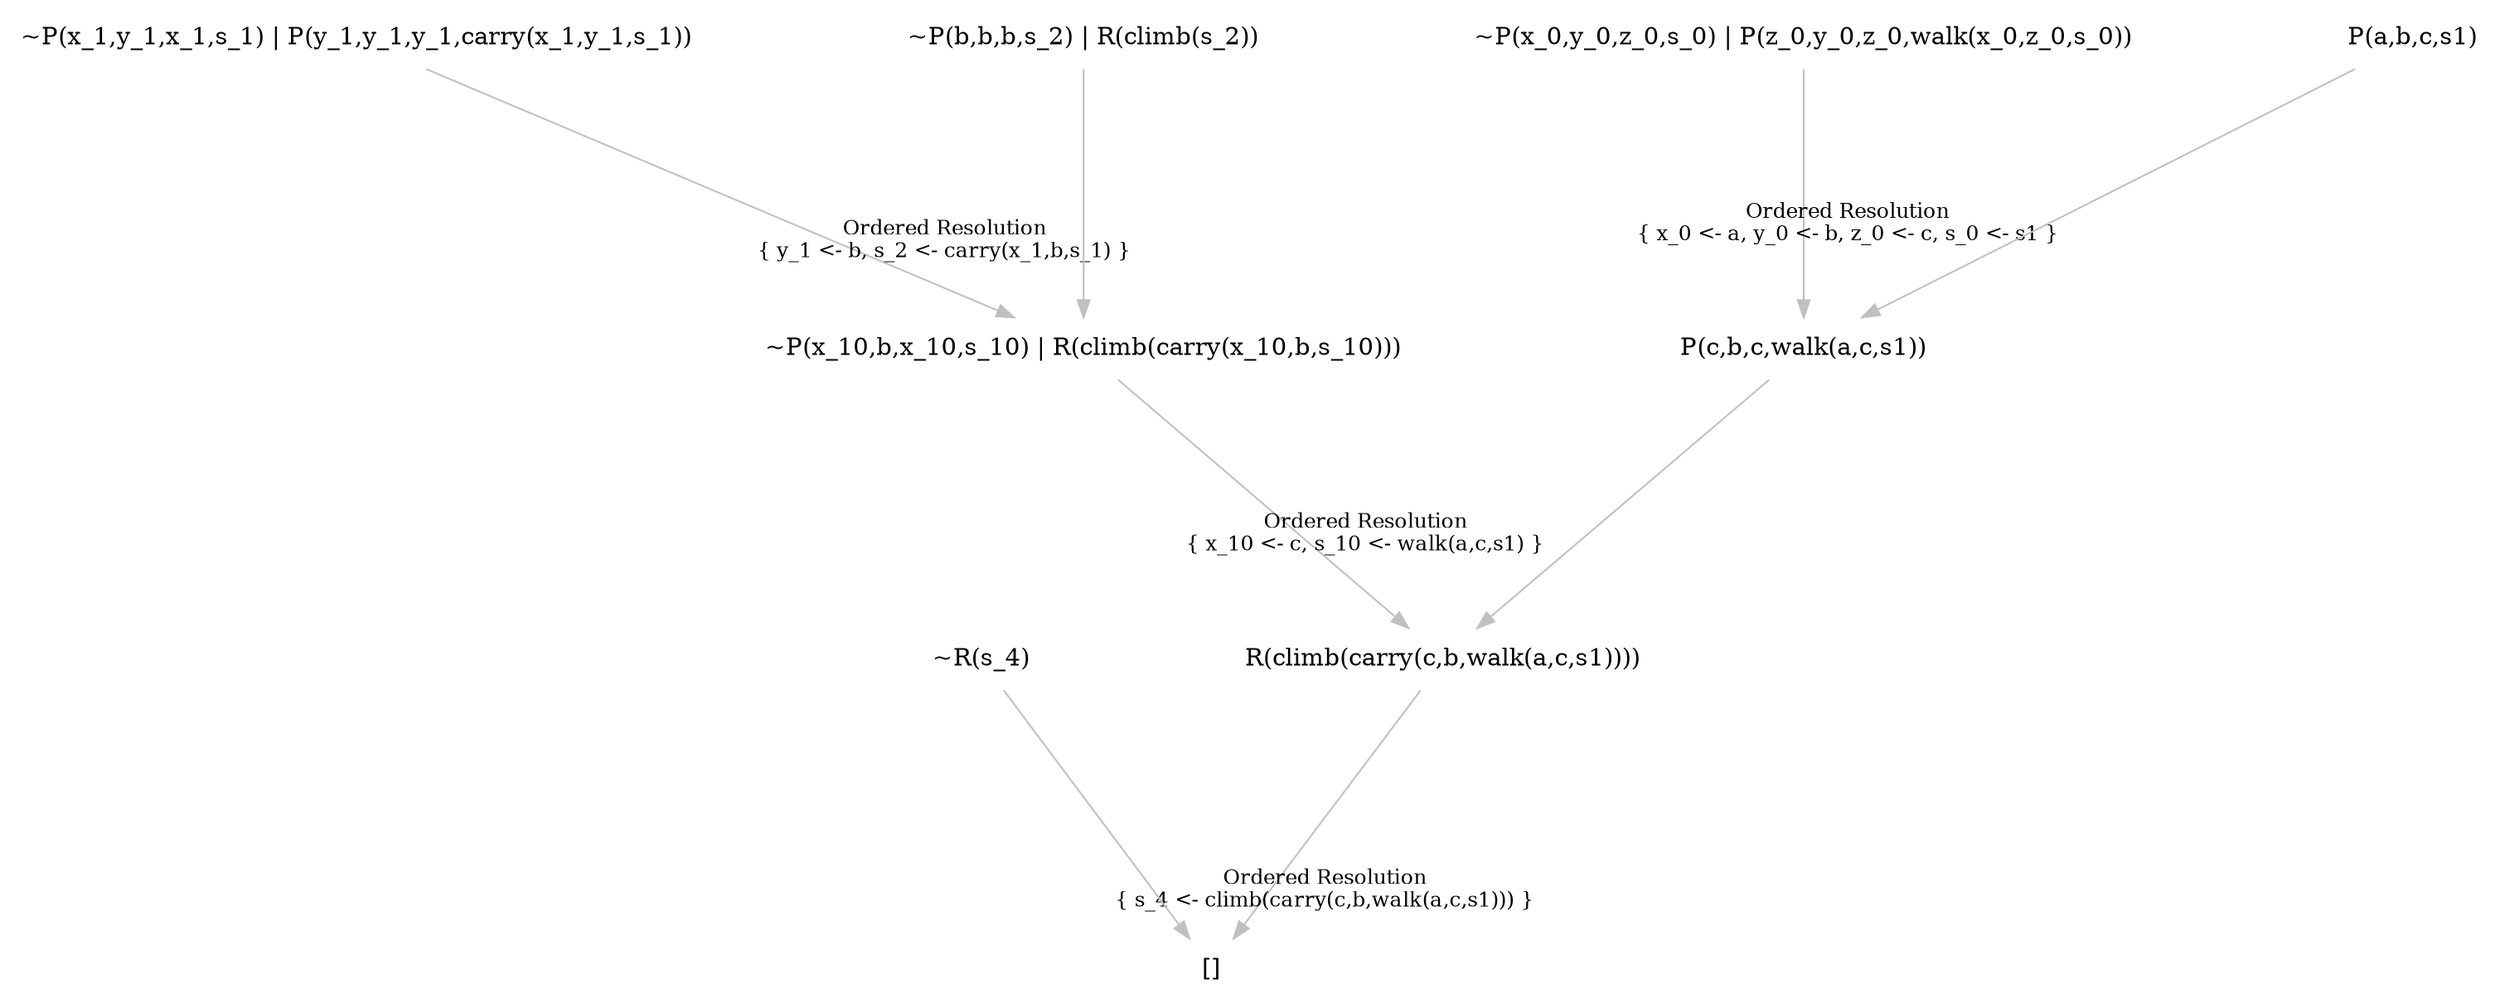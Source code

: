 digraph {
	nodesep="1.5"; ranksep=2;
	node [shape=plaintext];
	edge [color=gray];
	"R(climb(carry(c,b,walk(a,c,s1))))" -> "[]" [labelfontcolor=black,labelfontsize="12",headlabel="Ordered Resolution\n{ s_4 <- climb(carry(c,b,walk(a,c,s1))) }",labeldistance="6"];
	"~P(x_10,b,x_10,s_10) | R(climb(carry(x_10,b,s_10)))" -> "R(climb(carry(c,b,walk(a,c,s1))))" [labelfontcolor=black,labelfontsize="12",headlabel="Ordered Resolution\n{ x_10 <- c, s_10 <- walk(a,c,s1) }",labeldistance="6"];
	"~P(x_1,y_1,x_1,s_1) | P(y_1,y_1,y_1,carry(x_1,y_1,s_1))" -> "~P(x_10,b,x_10,s_10) | R(climb(carry(x_10,b,s_10)))" [labelfontcolor=black,labelfontsize="12",headlabel="Ordered Resolution\n{ y_1 <- b, s_2 <- carry(x_1,b,s_1) }",labeldistance="6"];
	"~P(b,b,b,s_2) | R(climb(s_2))" -> "~P(x_10,b,x_10,s_10) | R(climb(carry(x_10,b,s_10)))" ;
	"P(c,b,c,walk(a,c,s1))" -> "R(climb(carry(c,b,walk(a,c,s1))))" ;
	"~P(x_0,y_0,z_0,s_0) | P(z_0,y_0,z_0,walk(x_0,z_0,s_0))" -> "P(c,b,c,walk(a,c,s1))" [labelfontcolor=black,labelfontsize="12",headlabel="Ordered Resolution\n{ x_0 <- a, y_0 <- b, z_0 <- c, s_0 <- s1 }",labeldistance="6"];
	"P(a,b,c,s1)" -> "P(c,b,c,walk(a,c,s1))" ;
	"~R(s_4)" -> "[]" ;
}

